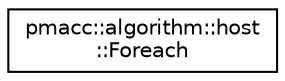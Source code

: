 digraph "Graphical Class Hierarchy"
{
 // LATEX_PDF_SIZE
  edge [fontname="Helvetica",fontsize="10",labelfontname="Helvetica",labelfontsize="10"];
  node [fontname="Helvetica",fontsize="10",shape=record];
  rankdir="LR";
  Node0 [label="pmacc::algorithm::host\l::Foreach",height=0.2,width=0.4,color="black", fillcolor="white", style="filled",URL="$structpmacc_1_1algorithm_1_1host_1_1_foreach.html",tooltip="Foreach algorithm (restricted to 3D)"];
}
